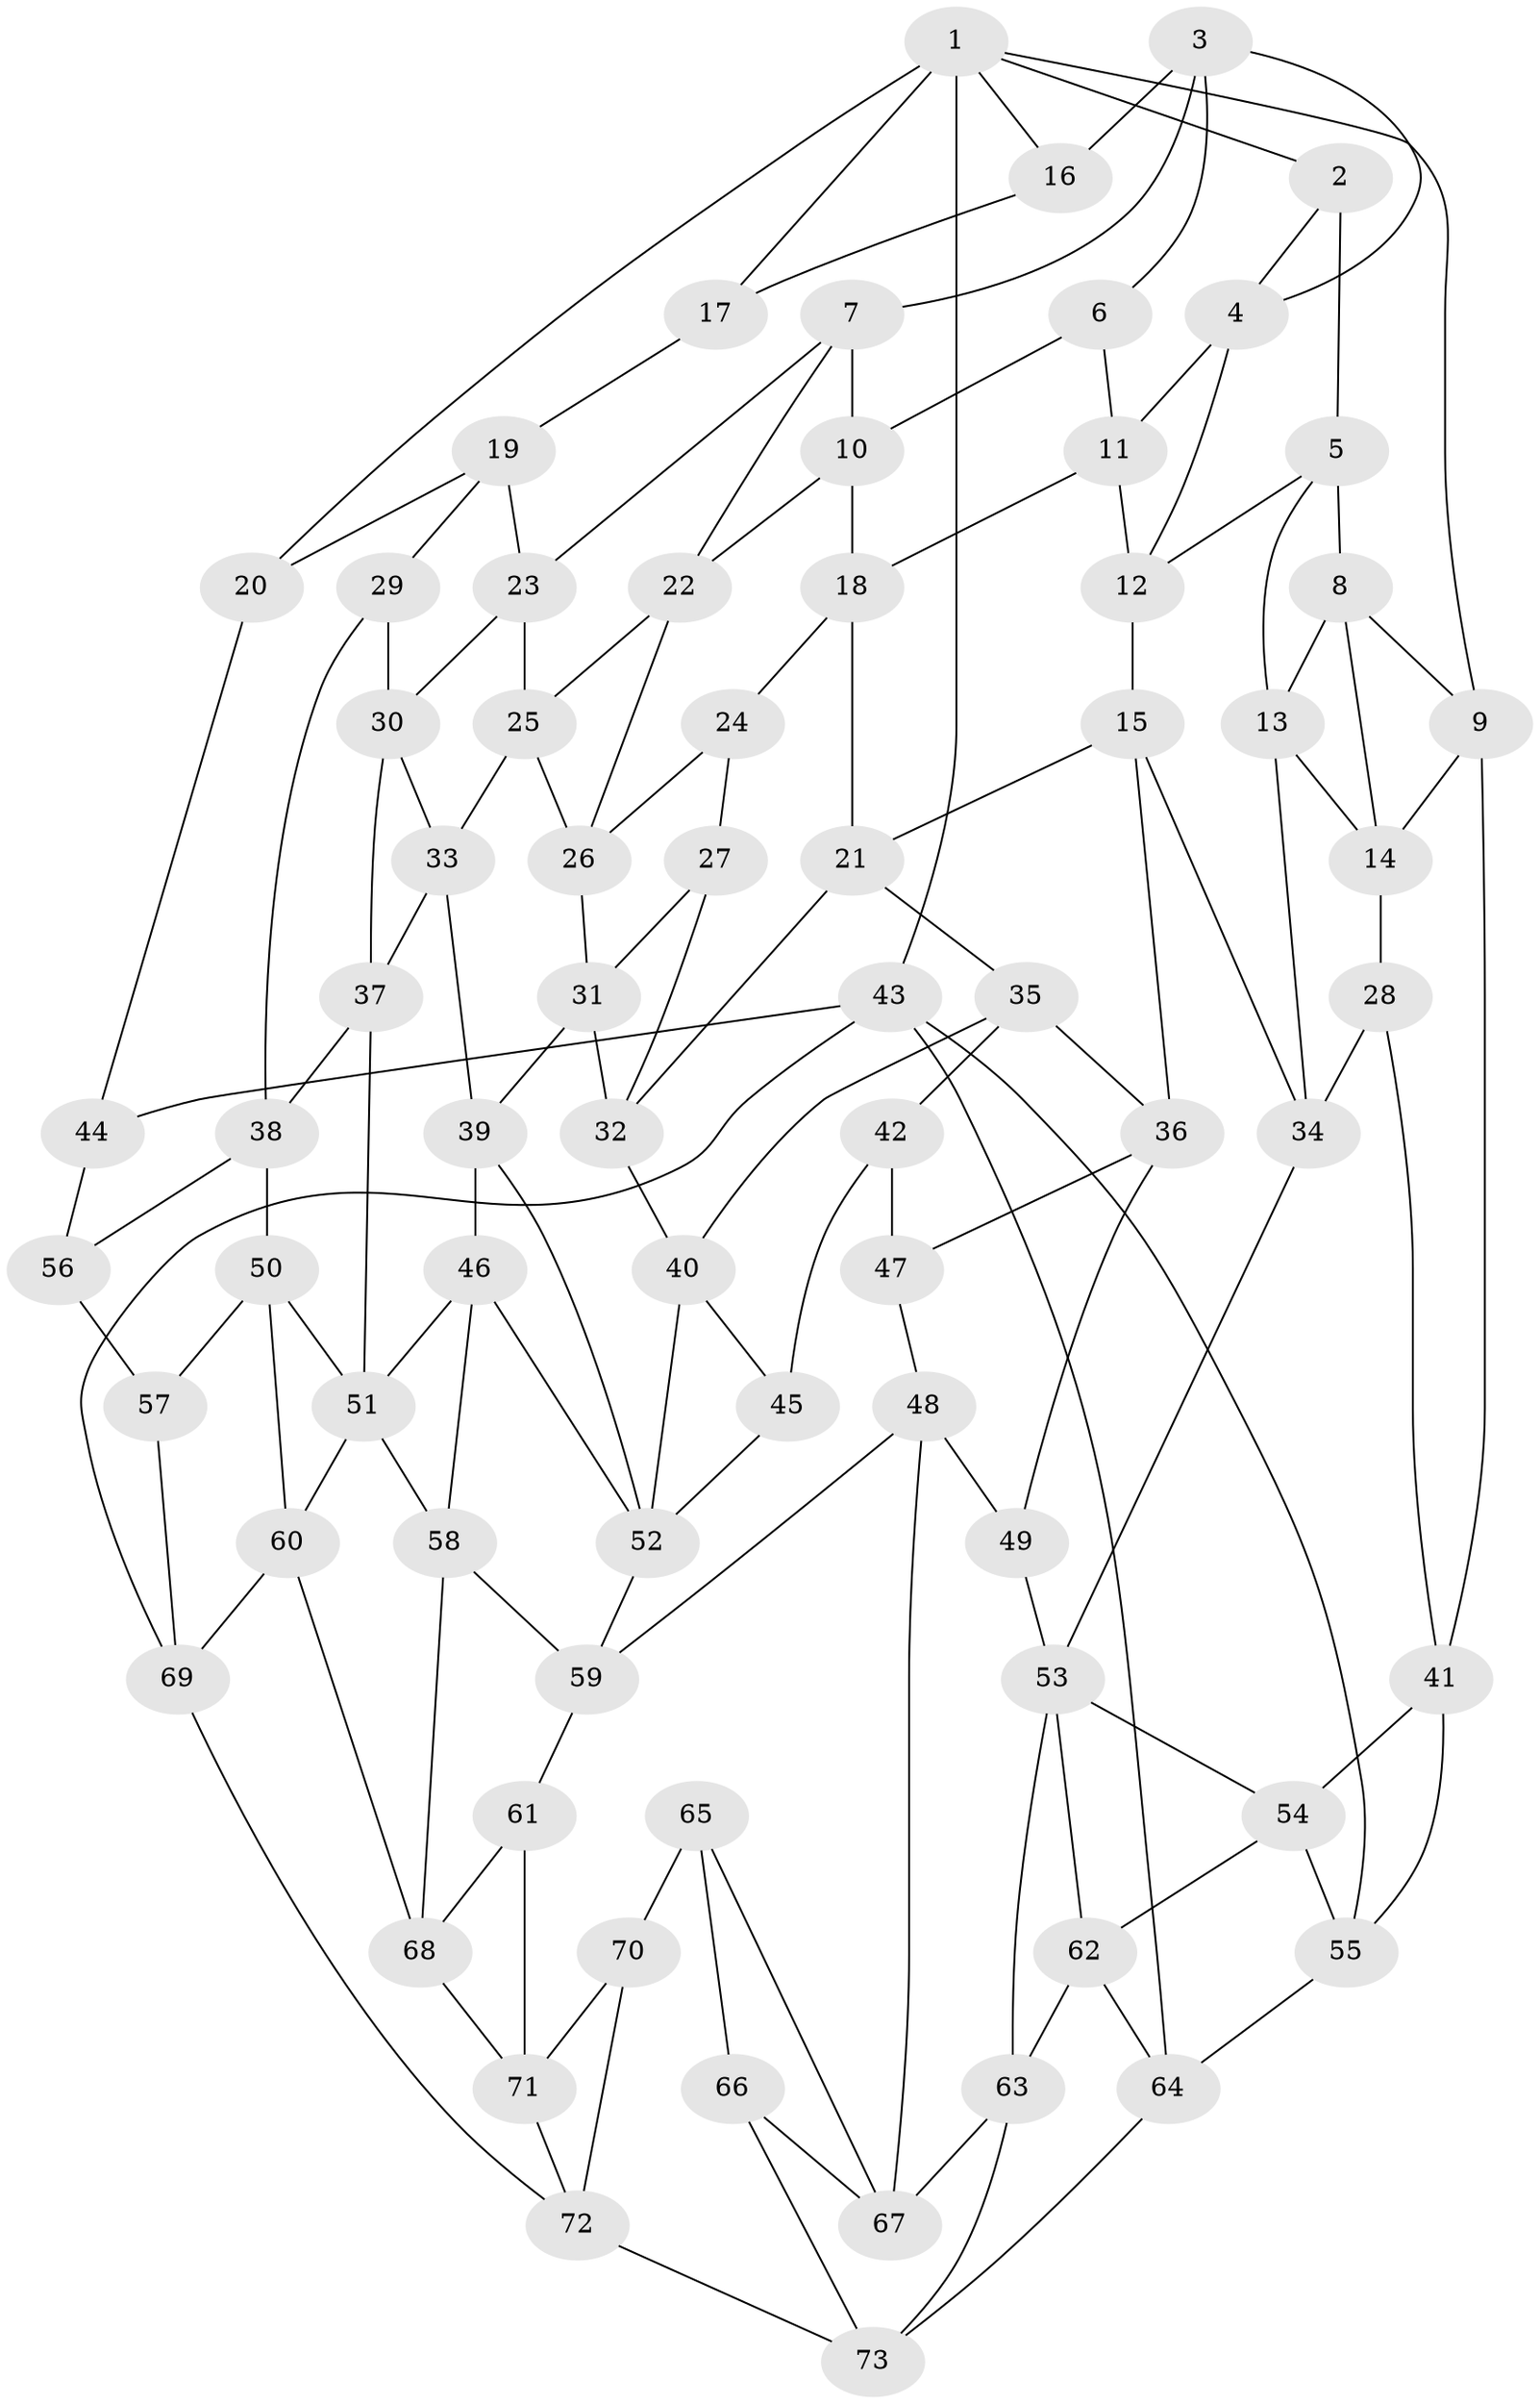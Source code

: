 // original degree distribution, {4: 0.19863013698630136, 5: 0.5821917808219178, 6: 0.19863013698630136, 3: 0.02054794520547945}
// Generated by graph-tools (version 1.1) at 2025/27/03/09/25 03:27:16]
// undirected, 73 vertices, 139 edges
graph export_dot {
graph [start="1"]
  node [color=gray90,style=filled];
  1;
  2;
  3;
  4;
  5;
  6;
  7;
  8;
  9;
  10;
  11;
  12;
  13;
  14;
  15;
  16;
  17;
  18;
  19;
  20;
  21;
  22;
  23;
  24;
  25;
  26;
  27;
  28;
  29;
  30;
  31;
  32;
  33;
  34;
  35;
  36;
  37;
  38;
  39;
  40;
  41;
  42;
  43;
  44;
  45;
  46;
  47;
  48;
  49;
  50;
  51;
  52;
  53;
  54;
  55;
  56;
  57;
  58;
  59;
  60;
  61;
  62;
  63;
  64;
  65;
  66;
  67;
  68;
  69;
  70;
  71;
  72;
  73;
  1 -- 2 [weight=1.0];
  1 -- 9 [weight=1.0];
  1 -- 16 [weight=1.0];
  1 -- 17 [weight=1.0];
  1 -- 20 [weight=1.0];
  1 -- 43 [weight=2.0];
  2 -- 4 [weight=1.0];
  2 -- 5 [weight=1.0];
  3 -- 4 [weight=1.0];
  3 -- 6 [weight=1.0];
  3 -- 7 [weight=1.0];
  3 -- 16 [weight=1.0];
  4 -- 11 [weight=1.0];
  4 -- 12 [weight=1.0];
  5 -- 8 [weight=1.0];
  5 -- 12 [weight=1.0];
  5 -- 13 [weight=1.0];
  6 -- 10 [weight=1.0];
  6 -- 11 [weight=1.0];
  7 -- 10 [weight=1.0];
  7 -- 22 [weight=1.0];
  7 -- 23 [weight=1.0];
  8 -- 9 [weight=1.0];
  8 -- 13 [weight=1.0];
  8 -- 14 [weight=1.0];
  9 -- 14 [weight=1.0];
  9 -- 41 [weight=1.0];
  10 -- 18 [weight=1.0];
  10 -- 22 [weight=1.0];
  11 -- 12 [weight=1.0];
  11 -- 18 [weight=1.0];
  12 -- 15 [weight=1.0];
  13 -- 14 [weight=1.0];
  13 -- 34 [weight=1.0];
  14 -- 28 [weight=1.0];
  15 -- 21 [weight=1.0];
  15 -- 34 [weight=1.0];
  15 -- 36 [weight=1.0];
  16 -- 17 [weight=1.0];
  17 -- 19 [weight=1.0];
  18 -- 21 [weight=1.0];
  18 -- 24 [weight=1.0];
  19 -- 20 [weight=1.0];
  19 -- 23 [weight=1.0];
  19 -- 29 [weight=1.0];
  20 -- 44 [weight=1.0];
  21 -- 32 [weight=1.0];
  21 -- 35 [weight=1.0];
  22 -- 25 [weight=1.0];
  22 -- 26 [weight=1.0];
  23 -- 25 [weight=1.0];
  23 -- 30 [weight=1.0];
  24 -- 26 [weight=1.0];
  24 -- 27 [weight=2.0];
  25 -- 26 [weight=1.0];
  25 -- 33 [weight=1.0];
  26 -- 31 [weight=1.0];
  27 -- 31 [weight=1.0];
  27 -- 32 [weight=1.0];
  28 -- 34 [weight=1.0];
  28 -- 41 [weight=1.0];
  29 -- 30 [weight=1.0];
  29 -- 38 [weight=1.0];
  30 -- 33 [weight=1.0];
  30 -- 37 [weight=1.0];
  31 -- 32 [weight=1.0];
  31 -- 39 [weight=1.0];
  32 -- 40 [weight=1.0];
  33 -- 37 [weight=1.0];
  33 -- 39 [weight=1.0];
  34 -- 53 [weight=1.0];
  35 -- 36 [weight=1.0];
  35 -- 40 [weight=1.0];
  35 -- 42 [weight=1.0];
  36 -- 47 [weight=1.0];
  36 -- 49 [weight=1.0];
  37 -- 38 [weight=1.0];
  37 -- 51 [weight=1.0];
  38 -- 50 [weight=1.0];
  38 -- 56 [weight=1.0];
  39 -- 46 [weight=1.0];
  39 -- 52 [weight=1.0];
  40 -- 45 [weight=1.0];
  40 -- 52 [weight=1.0];
  41 -- 54 [weight=1.0];
  41 -- 55 [weight=1.0];
  42 -- 45 [weight=1.0];
  42 -- 47 [weight=2.0];
  43 -- 44 [weight=1.0];
  43 -- 55 [weight=1.0];
  43 -- 64 [weight=1.0];
  43 -- 69 [weight=1.0];
  44 -- 56 [weight=2.0];
  45 -- 52 [weight=2.0];
  46 -- 51 [weight=1.0];
  46 -- 52 [weight=1.0];
  46 -- 58 [weight=1.0];
  47 -- 48 [weight=1.0];
  48 -- 49 [weight=1.0];
  48 -- 59 [weight=1.0];
  48 -- 67 [weight=1.0];
  49 -- 53 [weight=2.0];
  50 -- 51 [weight=1.0];
  50 -- 57 [weight=1.0];
  50 -- 60 [weight=1.0];
  51 -- 58 [weight=1.0];
  51 -- 60 [weight=1.0];
  52 -- 59 [weight=1.0];
  53 -- 54 [weight=1.0];
  53 -- 62 [weight=1.0];
  53 -- 63 [weight=1.0];
  54 -- 55 [weight=1.0];
  54 -- 62 [weight=1.0];
  55 -- 64 [weight=1.0];
  56 -- 57 [weight=1.0];
  57 -- 69 [weight=1.0];
  58 -- 59 [weight=1.0];
  58 -- 68 [weight=1.0];
  59 -- 61 [weight=1.0];
  60 -- 68 [weight=1.0];
  60 -- 69 [weight=1.0];
  61 -- 68 [weight=1.0];
  61 -- 71 [weight=1.0];
  62 -- 63 [weight=1.0];
  62 -- 64 [weight=1.0];
  63 -- 67 [weight=1.0];
  63 -- 73 [weight=1.0];
  64 -- 73 [weight=1.0];
  65 -- 66 [weight=1.0];
  65 -- 67 [weight=1.0];
  65 -- 70 [weight=2.0];
  66 -- 67 [weight=1.0];
  66 -- 73 [weight=1.0];
  68 -- 71 [weight=1.0];
  69 -- 72 [weight=1.0];
  70 -- 71 [weight=1.0];
  70 -- 72 [weight=1.0];
  71 -- 72 [weight=1.0];
  72 -- 73 [weight=1.0];
}
